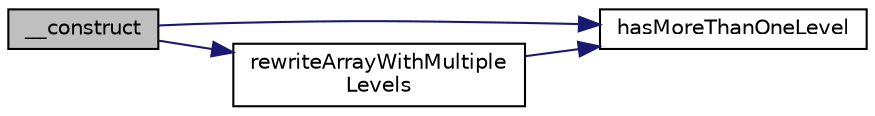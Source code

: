 digraph "__construct"
{
  edge [fontname="Helvetica",fontsize="10",labelfontname="Helvetica",labelfontsize="10"];
  node [fontname="Helvetica",fontsize="10",shape=record];
  rankdir="LR";
  Node1 [label="__construct",height=0.2,width=0.4,color="black", fillcolor="grey75", style="filled" fontcolor="black"];
  Node1 -> Node2 [color="midnightblue",fontsize="10",style="solid",fontname="Helvetica"];
  Node2 [label="hasMoreThanOneLevel",height=0.2,width=0.4,color="black", fillcolor="white", style="filled",URL="$class_simple_post_encoding.html#a65264f14fefceedf76073de2dc23c02c"];
  Node1 -> Node3 [color="midnightblue",fontsize="10",style="solid",fontname="Helvetica"];
  Node3 [label="rewriteArrayWithMultiple\lLevels",height=0.2,width=0.4,color="black", fillcolor="white", style="filled",URL="$class_simple_post_encoding.html#a155663618df366223ec379024f3cba0b"];
  Node3 -> Node2 [color="midnightblue",fontsize="10",style="solid",fontname="Helvetica"];
}
